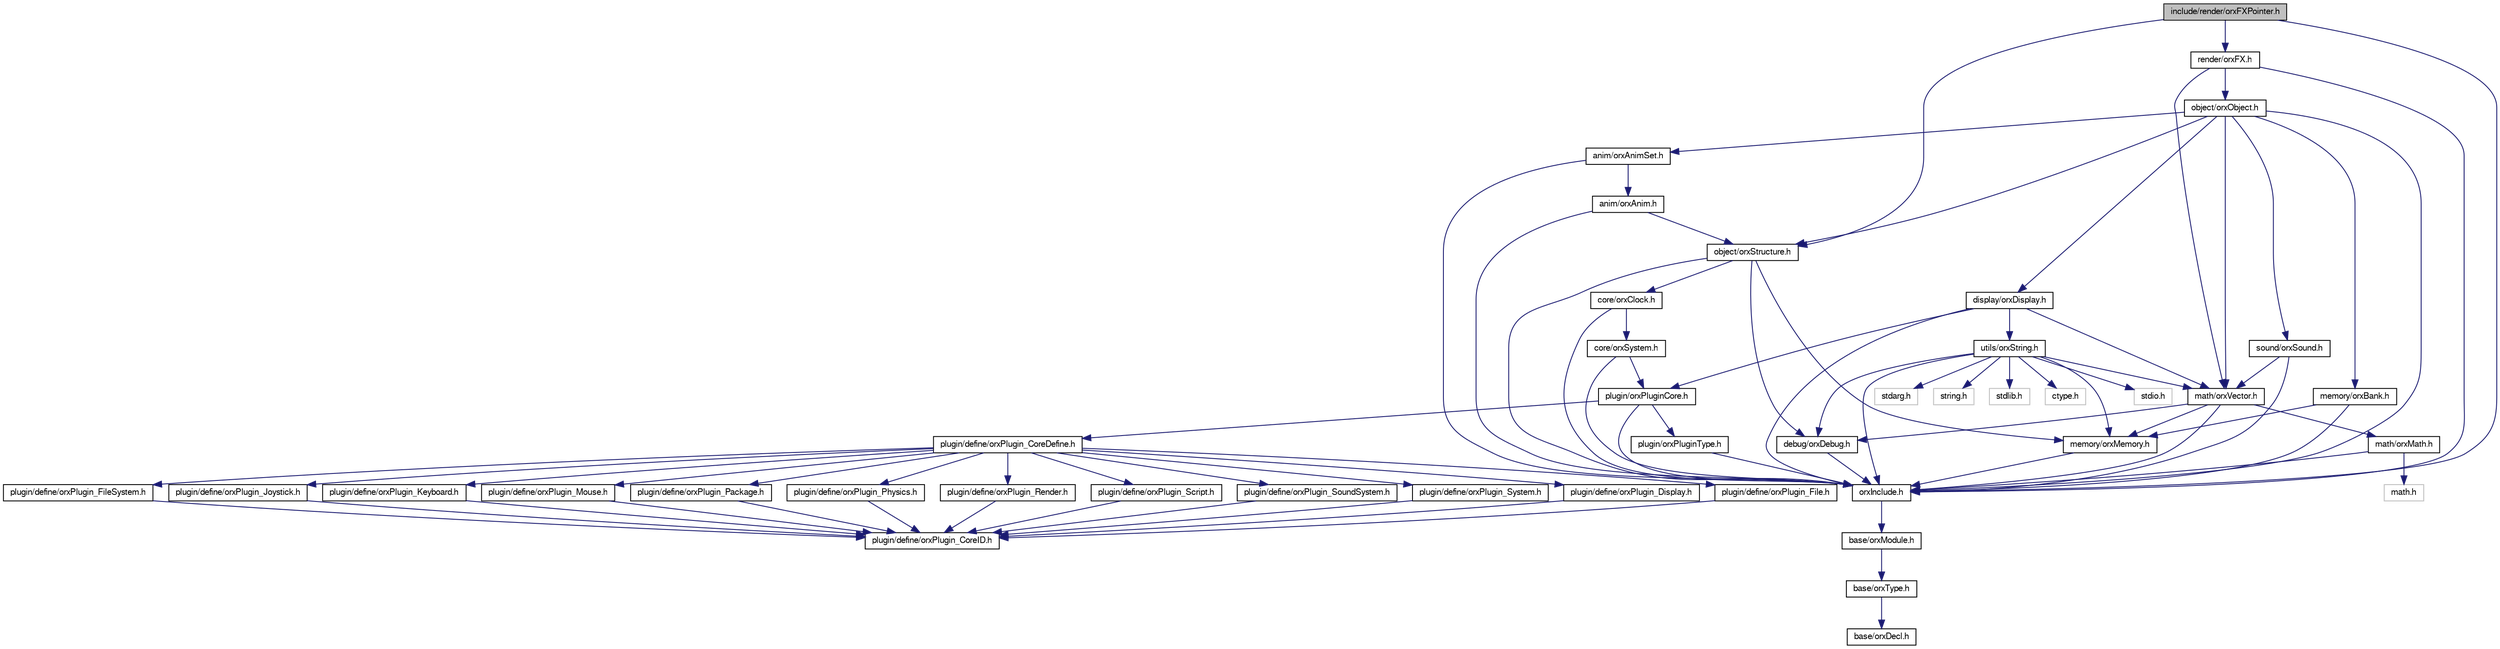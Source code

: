 digraph G
{
  bgcolor="transparent";
  edge [fontname="FreeSans",fontsize=10,labelfontname="FreeSans",labelfontsize=10];
  node [fontname="FreeSans",fontsize=10,shape=record];
  Node1 [label="include/render/orxFXPointer.h",height=0.2,width=0.4,color="black", fillcolor="grey75", style="filled" fontcolor="black"];
  Node1 -> Node2 [color="midnightblue",fontsize=10,style="solid",fontname="FreeSans"];
  Node2 [label="orxInclude.h",height=0.2,width=0.4,color="black",URL="$orx_include_8h.html"];
  Node2 -> Node3 [color="midnightblue",fontsize=10,style="solid",fontname="FreeSans"];
  Node3 [label="base/orxModule.h",height=0.2,width=0.4,color="black",URL="$orx_module_8h.html"];
  Node3 -> Node4 [color="midnightblue",fontsize=10,style="solid",fontname="FreeSans"];
  Node4 [label="base/orxType.h",height=0.2,width=0.4,color="black",URL="$orx_type_8h.html"];
  Node4 -> Node5 [color="midnightblue",fontsize=10,style="solid",fontname="FreeSans"];
  Node5 [label="base/orxDecl.h",height=0.2,width=0.4,color="black",URL="$orx_decl_8h.html"];
  Node1 -> Node6 [color="midnightblue",fontsize=10,style="solid",fontname="FreeSans"];
  Node6 [label="render/orxFX.h",height=0.2,width=0.4,color="black",URL="$orx_f_x_8h.html"];
  Node6 -> Node2 [color="midnightblue",fontsize=10,style="solid",fontname="FreeSans"];
  Node6 -> Node7 [color="midnightblue",fontsize=10,style="solid",fontname="FreeSans"];
  Node7 [label="math/orxVector.h",height=0.2,width=0.4,color="black",URL="$orx_vector_8h.html"];
  Node7 -> Node2 [color="midnightblue",fontsize=10,style="solid",fontname="FreeSans"];
  Node7 -> Node8 [color="midnightblue",fontsize=10,style="solid",fontname="FreeSans"];
  Node8 [label="debug/orxDebug.h",height=0.2,width=0.4,color="black",URL="$orx_debug_8h.html"];
  Node8 -> Node2 [color="midnightblue",fontsize=10,style="solid",fontname="FreeSans"];
  Node7 -> Node9 [color="midnightblue",fontsize=10,style="solid",fontname="FreeSans"];
  Node9 [label="memory/orxMemory.h",height=0.2,width=0.4,color="black",URL="$orx_memory_8h.html"];
  Node9 -> Node2 [color="midnightblue",fontsize=10,style="solid",fontname="FreeSans"];
  Node7 -> Node10 [color="midnightblue",fontsize=10,style="solid",fontname="FreeSans"];
  Node10 [label="math/orxMath.h",height=0.2,width=0.4,color="black",URL="$orx_math_8h.html"];
  Node10 -> Node2 [color="midnightblue",fontsize=10,style="solid",fontname="FreeSans"];
  Node10 -> Node11 [color="midnightblue",fontsize=10,style="solid",fontname="FreeSans"];
  Node11 [label="math.h",height=0.2,width=0.4,color="grey75"];
  Node6 -> Node12 [color="midnightblue",fontsize=10,style="solid",fontname="FreeSans"];
  Node12 [label="object/orxObject.h",height=0.2,width=0.4,color="black",URL="$orx_object_8h.html"];
  Node12 -> Node2 [color="midnightblue",fontsize=10,style="solid",fontname="FreeSans"];
  Node12 -> Node13 [color="midnightblue",fontsize=10,style="solid",fontname="FreeSans"];
  Node13 [label="object/orxStructure.h",height=0.2,width=0.4,color="black",URL="$orx_structure_8h.html"];
  Node13 -> Node2 [color="midnightblue",fontsize=10,style="solid",fontname="FreeSans"];
  Node13 -> Node14 [color="midnightblue",fontsize=10,style="solid",fontname="FreeSans"];
  Node14 [label="core/orxClock.h",height=0.2,width=0.4,color="black",URL="$orx_clock_8h.html"];
  Node14 -> Node2 [color="midnightblue",fontsize=10,style="solid",fontname="FreeSans"];
  Node14 -> Node15 [color="midnightblue",fontsize=10,style="solid",fontname="FreeSans"];
  Node15 [label="core/orxSystem.h",height=0.2,width=0.4,color="black",URL="$orx_system_8h.html"];
  Node15 -> Node2 [color="midnightblue",fontsize=10,style="solid",fontname="FreeSans"];
  Node15 -> Node16 [color="midnightblue",fontsize=10,style="solid",fontname="FreeSans"];
  Node16 [label="plugin/orxPluginCore.h",height=0.2,width=0.4,color="black",URL="$orx_plugin_core_8h.html"];
  Node16 -> Node2 [color="midnightblue",fontsize=10,style="solid",fontname="FreeSans"];
  Node16 -> Node17 [color="midnightblue",fontsize=10,style="solid",fontname="FreeSans"];
  Node17 [label="plugin/orxPluginType.h",height=0.2,width=0.4,color="black",URL="$orx_plugin_type_8h.html"];
  Node17 -> Node2 [color="midnightblue",fontsize=10,style="solid",fontname="FreeSans"];
  Node16 -> Node18 [color="midnightblue",fontsize=10,style="solid",fontname="FreeSans"];
  Node18 [label="plugin/define/orxPlugin_CoreDefine.h",height=0.2,width=0.4,color="black",URL="$orx_plugin___core_define_8h.html"];
  Node18 -> Node19 [color="midnightblue",fontsize=10,style="solid",fontname="FreeSans"];
  Node19 [label="plugin/define/orxPlugin_Display.h",height=0.2,width=0.4,color="black",URL="$orx_plugin___display_8h.html"];
  Node19 -> Node20 [color="midnightblue",fontsize=10,style="solid",fontname="FreeSans"];
  Node20 [label="plugin/define/orxPlugin_CoreID.h",height=0.2,width=0.4,color="black",URL="$orx_plugin___core_i_d_8h.html"];
  Node18 -> Node21 [color="midnightblue",fontsize=10,style="solid",fontname="FreeSans"];
  Node21 [label="plugin/define/orxPlugin_File.h",height=0.2,width=0.4,color="black",URL="$orx_plugin___file_8h.html"];
  Node21 -> Node20 [color="midnightblue",fontsize=10,style="solid",fontname="FreeSans"];
  Node18 -> Node22 [color="midnightblue",fontsize=10,style="solid",fontname="FreeSans"];
  Node22 [label="plugin/define/orxPlugin_FileSystem.h",height=0.2,width=0.4,color="black",URL="$orx_plugin___file_system_8h.html"];
  Node22 -> Node20 [color="midnightblue",fontsize=10,style="solid",fontname="FreeSans"];
  Node18 -> Node23 [color="midnightblue",fontsize=10,style="solid",fontname="FreeSans"];
  Node23 [label="plugin/define/orxPlugin_Joystick.h",height=0.2,width=0.4,color="black",URL="$orx_plugin___joystick_8h.html"];
  Node23 -> Node20 [color="midnightblue",fontsize=10,style="solid",fontname="FreeSans"];
  Node18 -> Node24 [color="midnightblue",fontsize=10,style="solid",fontname="FreeSans"];
  Node24 [label="plugin/define/orxPlugin_Keyboard.h",height=0.2,width=0.4,color="black",URL="$orx_plugin___keyboard_8h.html"];
  Node24 -> Node20 [color="midnightblue",fontsize=10,style="solid",fontname="FreeSans"];
  Node18 -> Node25 [color="midnightblue",fontsize=10,style="solid",fontname="FreeSans"];
  Node25 [label="plugin/define/orxPlugin_Mouse.h",height=0.2,width=0.4,color="black",URL="$orx_plugin___mouse_8h.html"];
  Node25 -> Node20 [color="midnightblue",fontsize=10,style="solid",fontname="FreeSans"];
  Node18 -> Node26 [color="midnightblue",fontsize=10,style="solid",fontname="FreeSans"];
  Node26 [label="plugin/define/orxPlugin_Package.h",height=0.2,width=0.4,color="black",URL="$orx_plugin___package_8h.html"];
  Node26 -> Node20 [color="midnightblue",fontsize=10,style="solid",fontname="FreeSans"];
  Node18 -> Node27 [color="midnightblue",fontsize=10,style="solid",fontname="FreeSans"];
  Node27 [label="plugin/define/orxPlugin_Physics.h",height=0.2,width=0.4,color="black",URL="$orx_plugin___physics_8h.html"];
  Node27 -> Node20 [color="midnightblue",fontsize=10,style="solid",fontname="FreeSans"];
  Node18 -> Node28 [color="midnightblue",fontsize=10,style="solid",fontname="FreeSans"];
  Node28 [label="plugin/define/orxPlugin_Render.h",height=0.2,width=0.4,color="black",URL="$orx_plugin___render_8h.html"];
  Node28 -> Node20 [color="midnightblue",fontsize=10,style="solid",fontname="FreeSans"];
  Node18 -> Node29 [color="midnightblue",fontsize=10,style="solid",fontname="FreeSans"];
  Node29 [label="plugin/define/orxPlugin_Script.h",height=0.2,width=0.4,color="black",URL="$orx_plugin___script_8h.html"];
  Node29 -> Node20 [color="midnightblue",fontsize=10,style="solid",fontname="FreeSans"];
  Node18 -> Node30 [color="midnightblue",fontsize=10,style="solid",fontname="FreeSans"];
  Node30 [label="plugin/define/orxPlugin_SoundSystem.h",height=0.2,width=0.4,color="black",URL="$orx_plugin___sound_system_8h.html"];
  Node30 -> Node20 [color="midnightblue",fontsize=10,style="solid",fontname="FreeSans"];
  Node18 -> Node31 [color="midnightblue",fontsize=10,style="solid",fontname="FreeSans"];
  Node31 [label="plugin/define/orxPlugin_System.h",height=0.2,width=0.4,color="black",URL="$orx_plugin___system_8h.html"];
  Node31 -> Node20 [color="midnightblue",fontsize=10,style="solid",fontname="FreeSans"];
  Node13 -> Node8 [color="midnightblue",fontsize=10,style="solid",fontname="FreeSans"];
  Node13 -> Node9 [color="midnightblue",fontsize=10,style="solid",fontname="FreeSans"];
  Node12 -> Node32 [color="midnightblue",fontsize=10,style="solid",fontname="FreeSans"];
  Node32 [label="memory/orxBank.h",height=0.2,width=0.4,color="black",URL="$orx_bank_8h.html"];
  Node32 -> Node2 [color="midnightblue",fontsize=10,style="solid",fontname="FreeSans"];
  Node32 -> Node9 [color="midnightblue",fontsize=10,style="solid",fontname="FreeSans"];
  Node12 -> Node33 [color="midnightblue",fontsize=10,style="solid",fontname="FreeSans"];
  Node33 [label="anim/orxAnimSet.h",height=0.2,width=0.4,color="black",URL="$orx_anim_set_8h.html"];
  Node33 -> Node2 [color="midnightblue",fontsize=10,style="solid",fontname="FreeSans"];
  Node33 -> Node34 [color="midnightblue",fontsize=10,style="solid",fontname="FreeSans"];
  Node34 [label="anim/orxAnim.h",height=0.2,width=0.4,color="black",URL="$orx_anim_8h.html"];
  Node34 -> Node2 [color="midnightblue",fontsize=10,style="solid",fontname="FreeSans"];
  Node34 -> Node13 [color="midnightblue",fontsize=10,style="solid",fontname="FreeSans"];
  Node12 -> Node35 [color="midnightblue",fontsize=10,style="solid",fontname="FreeSans"];
  Node35 [label="display/orxDisplay.h",height=0.2,width=0.4,color="black",URL="$orx_display_8h.html"];
  Node35 -> Node2 [color="midnightblue",fontsize=10,style="solid",fontname="FreeSans"];
  Node35 -> Node16 [color="midnightblue",fontsize=10,style="solid",fontname="FreeSans"];
  Node35 -> Node7 [color="midnightblue",fontsize=10,style="solid",fontname="FreeSans"];
  Node35 -> Node36 [color="midnightblue",fontsize=10,style="solid",fontname="FreeSans"];
  Node36 [label="utils/orxString.h",height=0.2,width=0.4,color="black",URL="$orx_string_8h.html"];
  Node36 -> Node2 [color="midnightblue",fontsize=10,style="solid",fontname="FreeSans"];
  Node36 -> Node9 [color="midnightblue",fontsize=10,style="solid",fontname="FreeSans"];
  Node36 -> Node7 [color="midnightblue",fontsize=10,style="solid",fontname="FreeSans"];
  Node36 -> Node37 [color="midnightblue",fontsize=10,style="solid",fontname="FreeSans"];
  Node37 [label="stdio.h",height=0.2,width=0.4,color="grey75"];
  Node36 -> Node38 [color="midnightblue",fontsize=10,style="solid",fontname="FreeSans"];
  Node38 [label="stdarg.h",height=0.2,width=0.4,color="grey75"];
  Node36 -> Node39 [color="midnightblue",fontsize=10,style="solid",fontname="FreeSans"];
  Node39 [label="string.h",height=0.2,width=0.4,color="grey75"];
  Node36 -> Node40 [color="midnightblue",fontsize=10,style="solid",fontname="FreeSans"];
  Node40 [label="stdlib.h",height=0.2,width=0.4,color="grey75"];
  Node36 -> Node41 [color="midnightblue",fontsize=10,style="solid",fontname="FreeSans"];
  Node41 [label="ctype.h",height=0.2,width=0.4,color="grey75"];
  Node36 -> Node8 [color="midnightblue",fontsize=10,style="solid",fontname="FreeSans"];
  Node12 -> Node7 [color="midnightblue",fontsize=10,style="solid",fontname="FreeSans"];
  Node12 -> Node42 [color="midnightblue",fontsize=10,style="solid",fontname="FreeSans"];
  Node42 [label="sound/orxSound.h",height=0.2,width=0.4,color="black",URL="$orx_sound_8h.html"];
  Node42 -> Node2 [color="midnightblue",fontsize=10,style="solid",fontname="FreeSans"];
  Node42 -> Node7 [color="midnightblue",fontsize=10,style="solid",fontname="FreeSans"];
  Node1 -> Node13 [color="midnightblue",fontsize=10,style="solid",fontname="FreeSans"];
}

